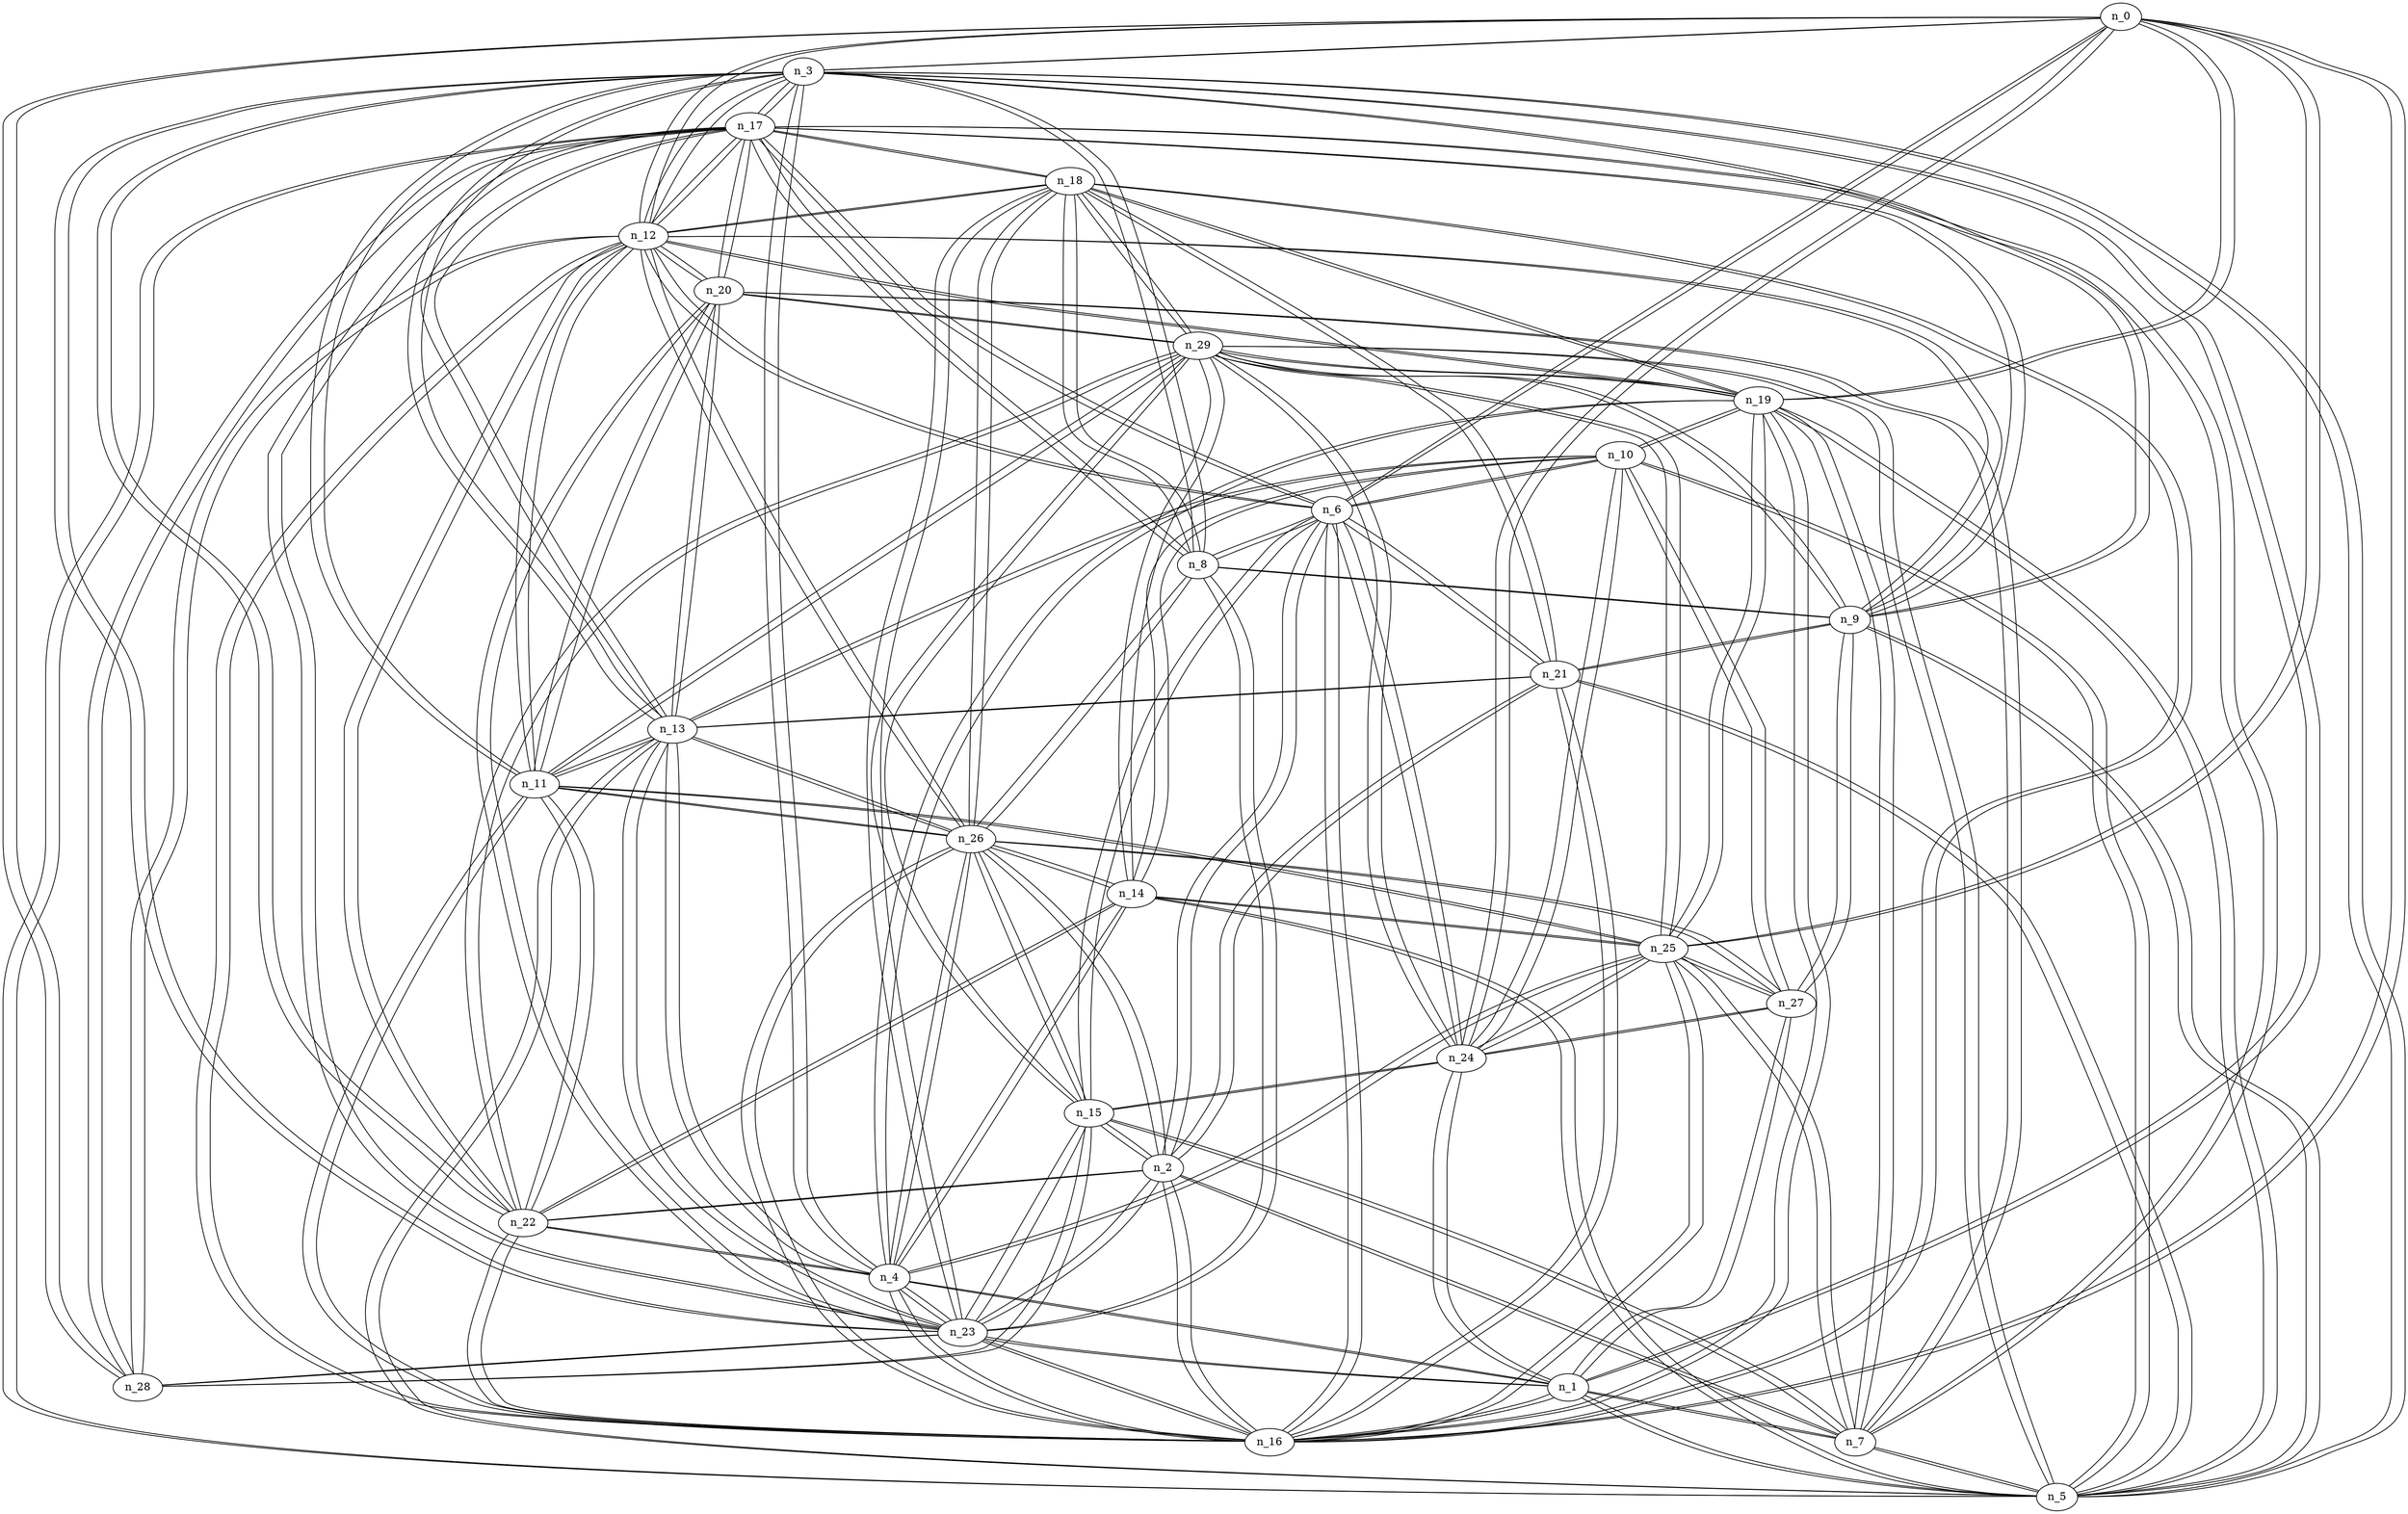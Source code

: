 graph g7 {
n_0--n_3
n_0--n_6
n_0--n_12
n_0--n_16
n_0--n_19
n_0--n_24
n_0--n_25
n_0--n_28
n_1--n_3
n_1--n_4
n_1--n_5
n_1--n_7
n_1--n_16
n_1--n_23
n_1--n_24
n_1--n_27
n_2--n_6
n_2--n_7
n_2--n_15
n_2--n_16
n_2--n_21
n_2--n_22
n_2--n_23
n_2--n_26
n_3--n_0
n_3--n_1
n_3--n_4
n_3--n_5
n_3--n_8
n_3--n_9
n_3--n_11
n_3--n_12
n_3--n_13
n_3--n_17
n_3--n_22
n_3--n_23
n_4--n_1
n_4--n_3
n_4--n_13
n_4--n_14
n_4--n_16
n_4--n_19
n_4--n_22
n_4--n_23
n_4--n_25
n_4--n_26
n_5--n_1
n_5--n_3
n_5--n_7
n_5--n_9
n_5--n_10
n_5--n_13
n_5--n_14
n_5--n_17
n_5--n_19
n_5--n_21
n_5--n_29
n_6--n_0
n_6--n_2
n_6--n_8
n_6--n_10
n_6--n_12
n_6--n_15
n_6--n_16
n_6--n_17
n_6--n_21
n_6--n_24
n_7--n_1
n_7--n_2
n_7--n_5
n_7--n_15
n_7--n_17
n_7--n_19
n_7--n_20
n_7--n_25
n_8--n_3
n_8--n_6
n_8--n_9
n_8--n_17
n_8--n_18
n_8--n_23
n_8--n_26
n_9--n_3
n_9--n_5
n_9--n_8
n_9--n_12
n_9--n_17
n_9--n_21
n_9--n_27
n_9--n_29
n_10--n_5
n_10--n_6
n_10--n_13
n_10--n_14
n_10--n_19
n_10--n_24
n_10--n_27
n_11--n_3
n_11--n_12
n_11--n_13
n_11--n_16
n_11--n_20
n_11--n_22
n_11--n_25
n_11--n_26
n_11--n_29
n_12--n_0
n_12--n_3
n_12--n_6
n_12--n_9
n_12--n_11
n_12--n_16
n_12--n_17
n_12--n_18
n_12--n_19
n_12--n_20
n_12--n_22
n_12--n_26
n_12--n_28
n_13--n_3
n_13--n_4
n_13--n_5
n_13--n_10
n_13--n_11
n_13--n_17
n_13--n_20
n_13--n_21
n_13--n_23
n_13--n_26
n_14--n_4
n_14--n_5
n_14--n_10
n_14--n_22
n_14--n_25
n_14--n_26
n_14--n_29
n_15--n_2
n_15--n_6
n_15--n_7
n_15--n_23
n_15--n_24
n_15--n_26
n_15--n_28
n_15--n_29
n_16--n_0
n_16--n_1
n_16--n_2
n_16--n_4
n_16--n_6
n_16--n_11
n_16--n_12
n_16--n_18
n_16--n_19
n_16--n_21
n_16--n_22
n_16--n_23
n_16--n_25
n_16--n_26
n_17--n_3
n_17--n_5
n_17--n_6
n_17--n_7
n_17--n_8
n_17--n_9
n_17--n_12
n_17--n_13
n_17--n_18
n_17--n_20
n_17--n_23
n_17--n_28
n_18--n_8
n_18--n_12
n_18--n_16
n_18--n_17
n_18--n_19
n_18--n_21
n_18--n_23
n_18--n_26
n_18--n_29
n_19--n_0
n_19--n_4
n_19--n_5
n_19--n_7
n_19--n_10
n_19--n_12
n_19--n_16
n_19--n_18
n_19--n_25
n_19--n_29
n_20--n_7
n_20--n_11
n_20--n_12
n_20--n_13
n_20--n_17
n_20--n_23
n_20--n_29
n_21--n_2
n_21--n_5
n_21--n_6
n_21--n_9
n_21--n_13
n_21--n_16
n_21--n_18
n_22--n_2
n_22--n_3
n_22--n_4
n_22--n_11
n_22--n_12
n_22--n_14
n_22--n_16
n_22--n_29
n_23--n_1
n_23--n_2
n_23--n_3
n_23--n_4
n_23--n_8
n_23--n_13
n_23--n_15
n_23--n_16
n_23--n_17
n_23--n_18
n_23--n_20
n_23--n_28
n_24--n_0
n_24--n_1
n_24--n_6
n_24--n_10
n_24--n_15
n_24--n_25
n_24--n_27
n_24--n_29
n_25--n_0
n_25--n_4
n_25--n_7
n_25--n_11
n_25--n_14
n_25--n_16
n_25--n_19
n_25--n_24
n_25--n_27
n_25--n_29
n_26--n_2
n_26--n_4
n_26--n_8
n_26--n_11
n_26--n_12
n_26--n_13
n_26--n_14
n_26--n_15
n_26--n_16
n_26--n_18
n_26--n_27
n_27--n_1
n_27--n_9
n_27--n_10
n_27--n_24
n_27--n_25
n_27--n_26
n_28--n_0
n_28--n_12
n_28--n_15
n_28--n_17
n_28--n_23
n_29--n_5
n_29--n_9
n_29--n_11
n_29--n_14
n_29--n_15
n_29--n_18
n_29--n_19
n_29--n_20
n_29--n_22
n_29--n_24
n_29--n_25
}